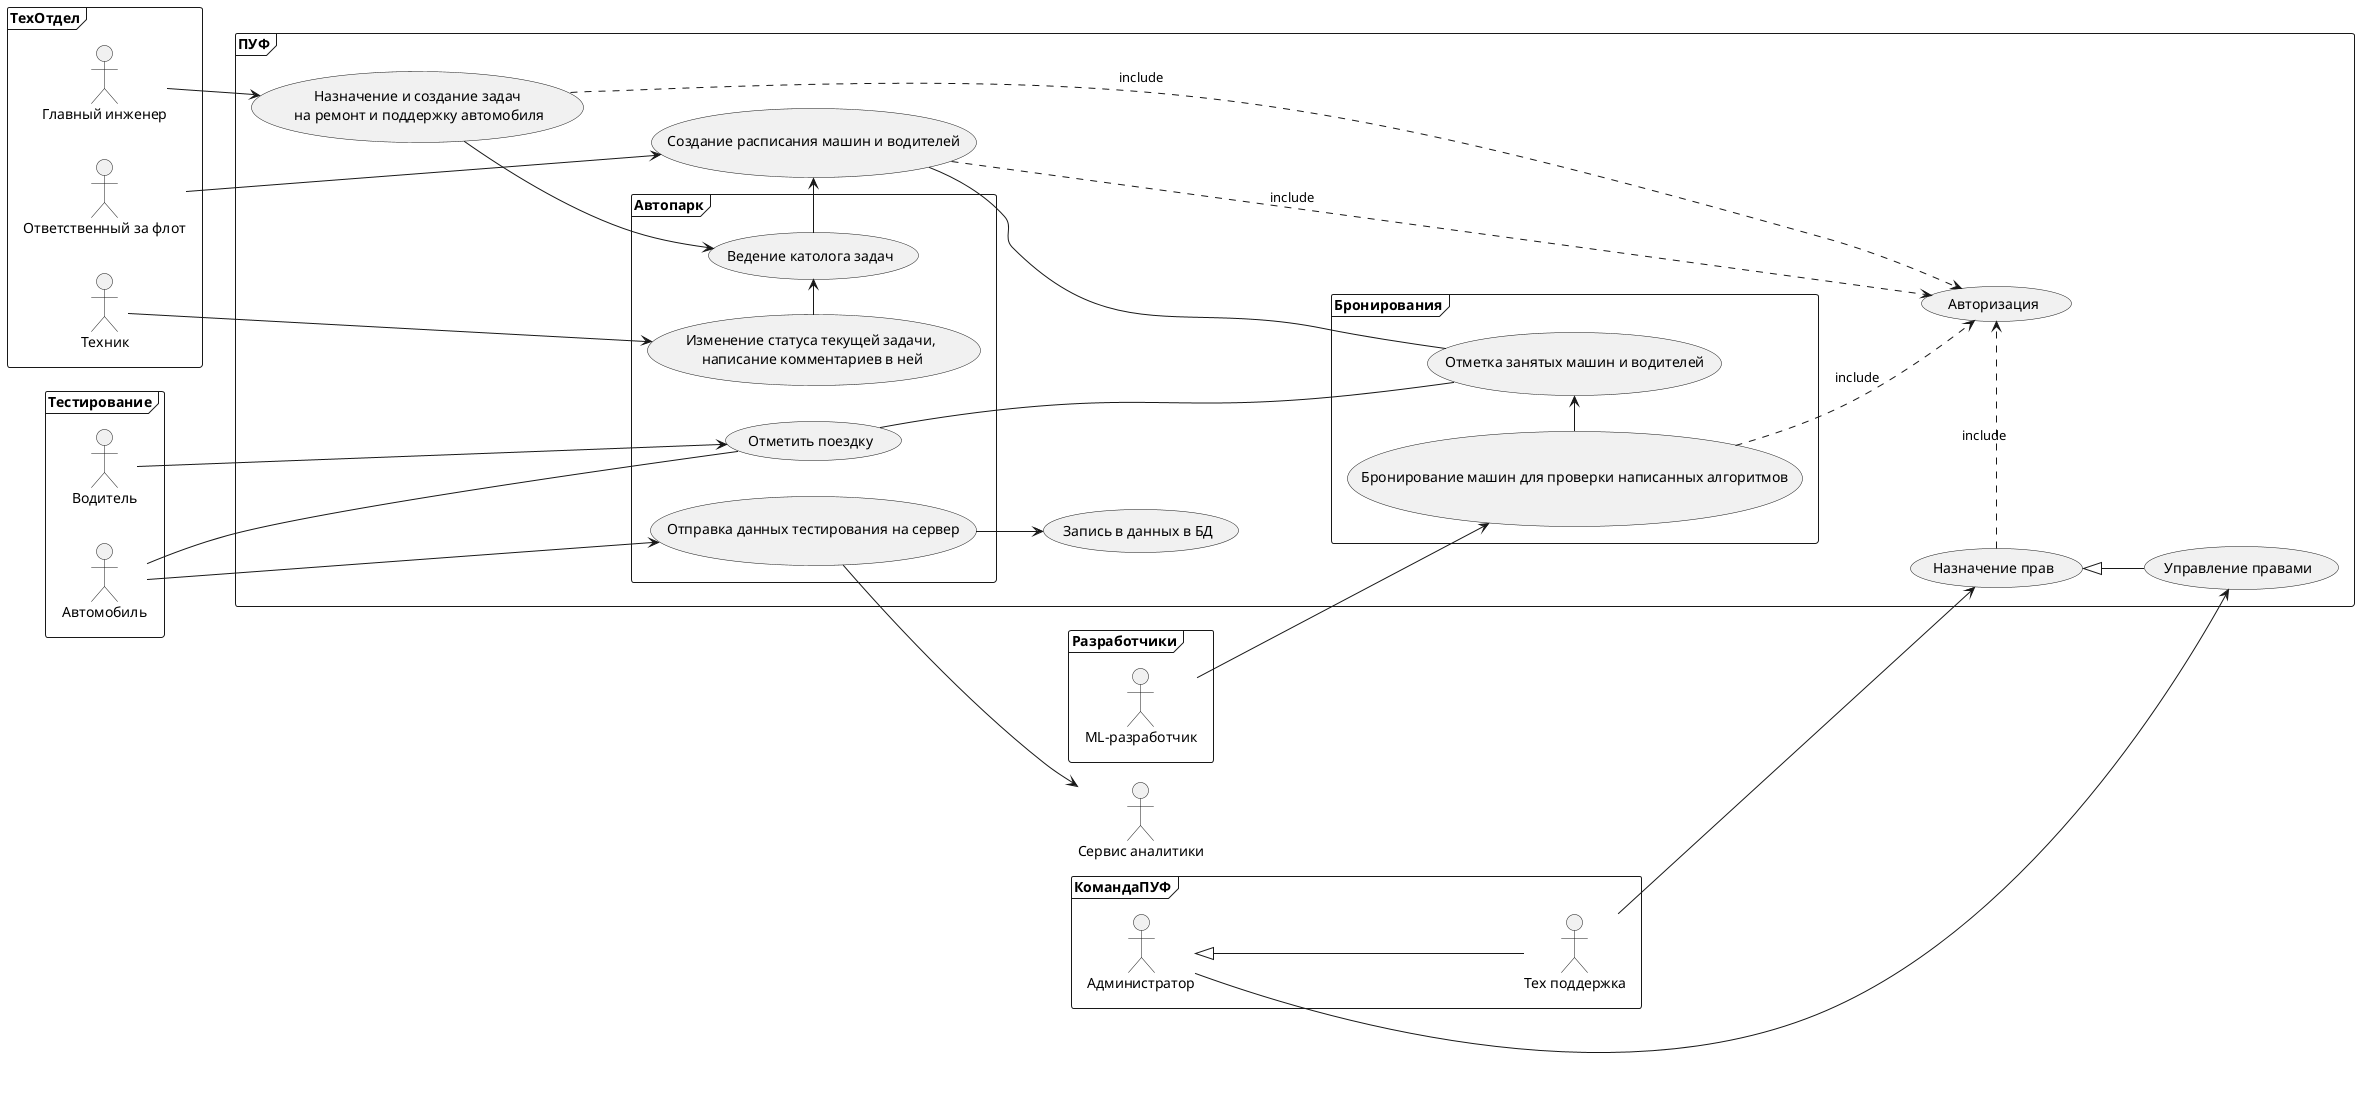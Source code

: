 @startuml
left to right direction

frame КомандаПУФ {

    :Тех поддержка: as Support
    :Администратор: as Admin
    Admin <|-- Support
}

frame Тестирование {
    :Водитель:
    :Автомобиль: as Auto
}

frame ТехОтдел {
    :Ответственный за флот: as FleetManager
    :Главный инженер: as Engineer
    :Техник: as Technician
}

frame Разработчики {
    :ML-разработчик:
}

:Сервис аналитики: as AnalyticsService

frame ПУФ {
    (Управление правами) as (RM)
    (Назначение прав) as (R)
    (Авторизация) as (Auth)

    (R) .> (Auth) : include
    (ServiceManagement) .> (Auth) : include
    (CarManagement) .> (Auth) : include

    Admin -down-> (RM)
    Support -down-> (R)
    (R) <|-- (RM)

    frame Бронирования {
        (Бронирование машин для проверки написанных алгоритмов) as (Reservation)
        (Отметка занятых машин и водителей) as (Calendaring)

        :ML-разработчик: --> (Reservation)
        (Reservation) -> (Calendaring)

        (Reservation) ..> (Auth) : include
    }

    frame Автопарк {
        (Создание расписания машин и водителей) as (CarManagement)
        (Отметить поездку) as (StartRiding)
        (Назначение и создание задач\n на ремонт и поддержку автомобиля) as (ServiceManagement)
        (Изменение статуса текущей задачи,\n написание комментариев в ней) as (ServiceWork)
        (Ведение католога задач) as (Tasks)
        (Отправка данных тестирования на сервер) as (SendingData)

        :Engineer: --> (ServiceManagement)
        (ServiceManagement) --> (Tasks)
        :Technician: --> (ServiceWork)
        (ServiceWork) -> (Tasks)
        (Tasks) -> (CarManagement)

        :FleetManager: --> (CarManagement)
        :Водитель: --> (StartRiding)
        :Auto: --> (SendingData)
        :Auto: --- (StartRiding)
        (StartRiding) --- (Calendaring)
        (CarManagement) --- (Calendaring)

        (SendingData) -down-> :AnalyticsService:
    }

    (SendingData) --> (Запись в данных в БД)
}

@enduml
